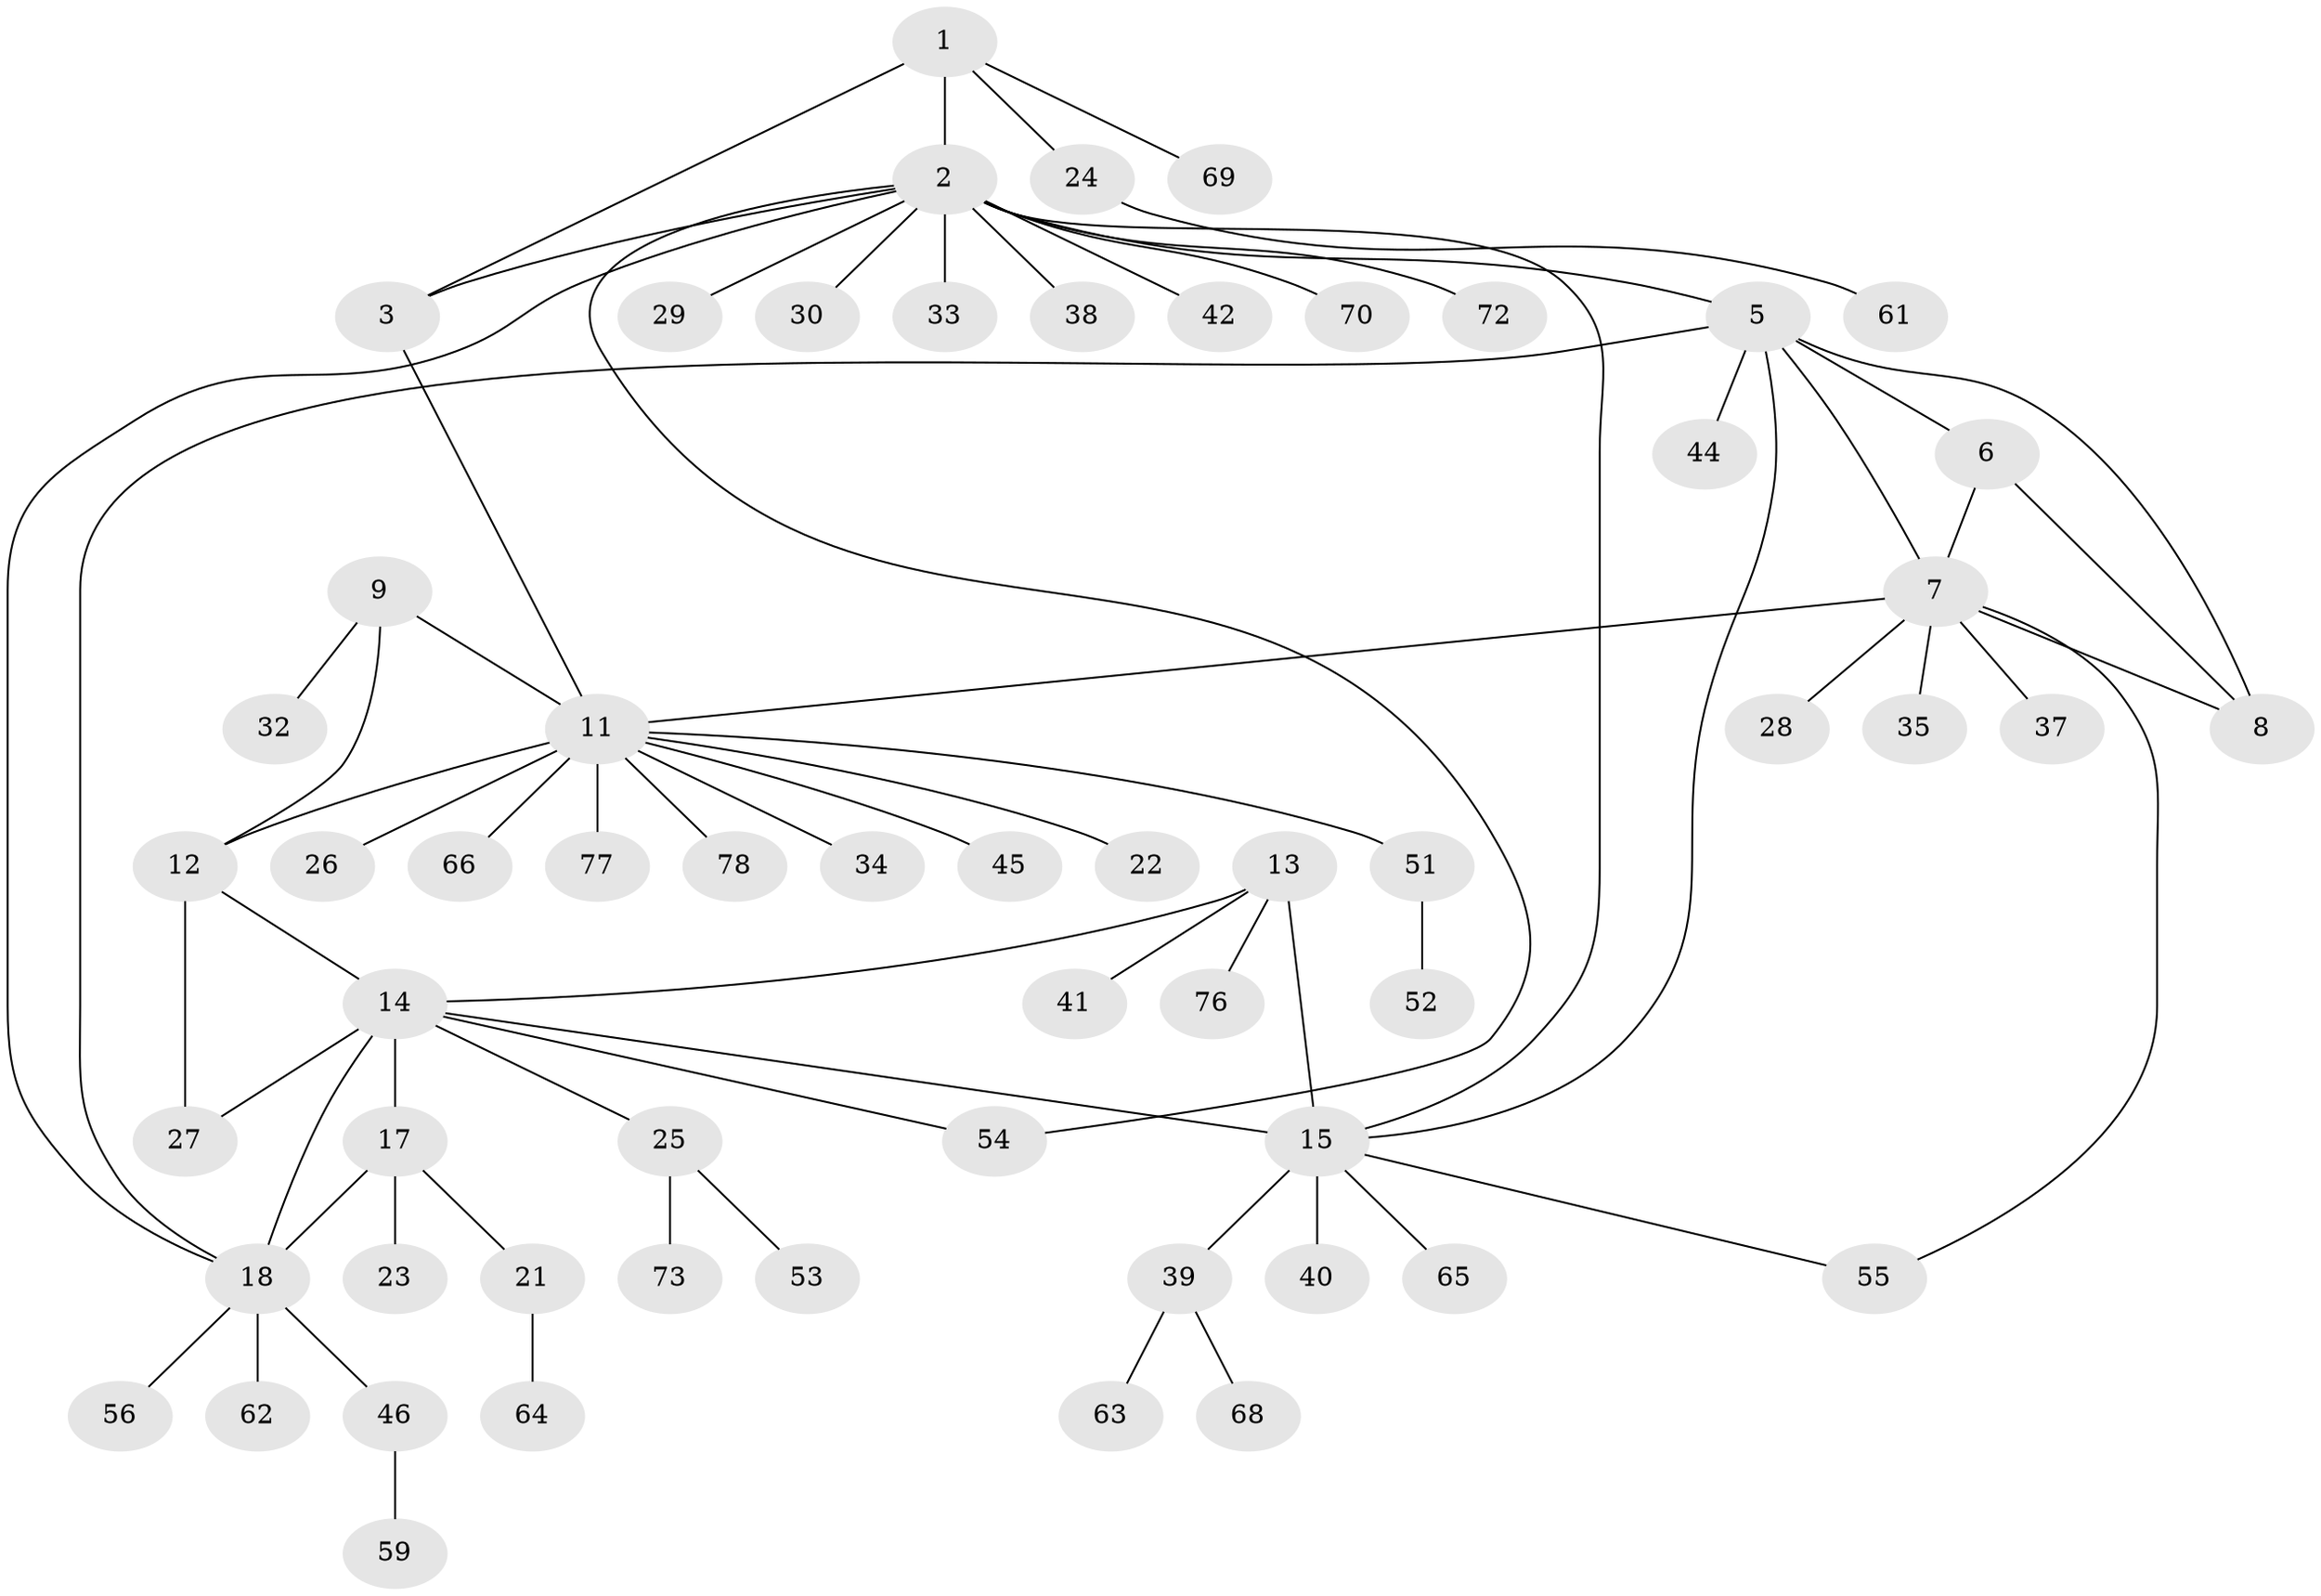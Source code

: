 // original degree distribution, {6: 0.1, 5: 0.025, 4: 0.05, 12: 0.0125, 7: 0.025, 9: 0.0125, 3: 0.05, 14: 0.0125, 2: 0.175, 1: 0.5375}
// Generated by graph-tools (version 1.1) at 2025/11/02/27/25 16:11:33]
// undirected, 59 vertices, 73 edges
graph export_dot {
graph [start="1"]
  node [color=gray90,style=filled];
  1 [super="+43"];
  2 [super="+4"];
  3;
  5 [super="+31"];
  6 [super="+71"];
  7 [super="+75"];
  8;
  9 [super="+10"];
  11 [super="+74"];
  12;
  13 [super="+36"];
  14 [super="+20"];
  15 [super="+16"];
  17 [super="+67"];
  18 [super="+19"];
  21;
  22 [super="+79"];
  23;
  24;
  25 [super="+47"];
  26;
  27 [super="+58"];
  28;
  29;
  30;
  32;
  33 [super="+60"];
  34;
  35 [super="+48"];
  37;
  38;
  39 [super="+57"];
  40 [super="+49"];
  41;
  42;
  44;
  45 [super="+50"];
  46 [super="+80"];
  51;
  52;
  53;
  54;
  55;
  56;
  59;
  61;
  62;
  63;
  64;
  65;
  66;
  68;
  69;
  70;
  72;
  73;
  76;
  77;
  78;
  1 -- 2 [weight=2];
  1 -- 3;
  1 -- 24;
  1 -- 69;
  2 -- 3 [weight=2];
  2 -- 5;
  2 -- 38;
  2 -- 33;
  2 -- 70;
  2 -- 72;
  2 -- 42;
  2 -- 15;
  2 -- 54;
  2 -- 29;
  2 -- 30;
  2 -- 18;
  3 -- 11;
  5 -- 6;
  5 -- 7;
  5 -- 8;
  5 -- 18;
  5 -- 15;
  5 -- 44;
  6 -- 7;
  6 -- 8;
  7 -- 8;
  7 -- 11;
  7 -- 28;
  7 -- 35;
  7 -- 37;
  7 -- 55;
  9 -- 11 [weight=2];
  9 -- 12 [weight=2];
  9 -- 32;
  11 -- 12;
  11 -- 22;
  11 -- 26;
  11 -- 34;
  11 -- 45;
  11 -- 51;
  11 -- 66;
  11 -- 77;
  11 -- 78;
  12 -- 14 [weight=2];
  12 -- 27;
  13 -- 14;
  13 -- 15 [weight=2];
  13 -- 41;
  13 -- 76;
  14 -- 15 [weight=2];
  14 -- 54;
  14 -- 17;
  14 -- 18 [weight=2];
  14 -- 25;
  14 -- 27;
  15 -- 39;
  15 -- 65;
  15 -- 55;
  15 -- 40;
  17 -- 18 [weight=2];
  17 -- 21;
  17 -- 23;
  18 -- 46;
  18 -- 56;
  18 -- 62;
  21 -- 64;
  24 -- 61;
  25 -- 53;
  25 -- 73;
  39 -- 68;
  39 -- 63;
  46 -- 59;
  51 -- 52;
}

